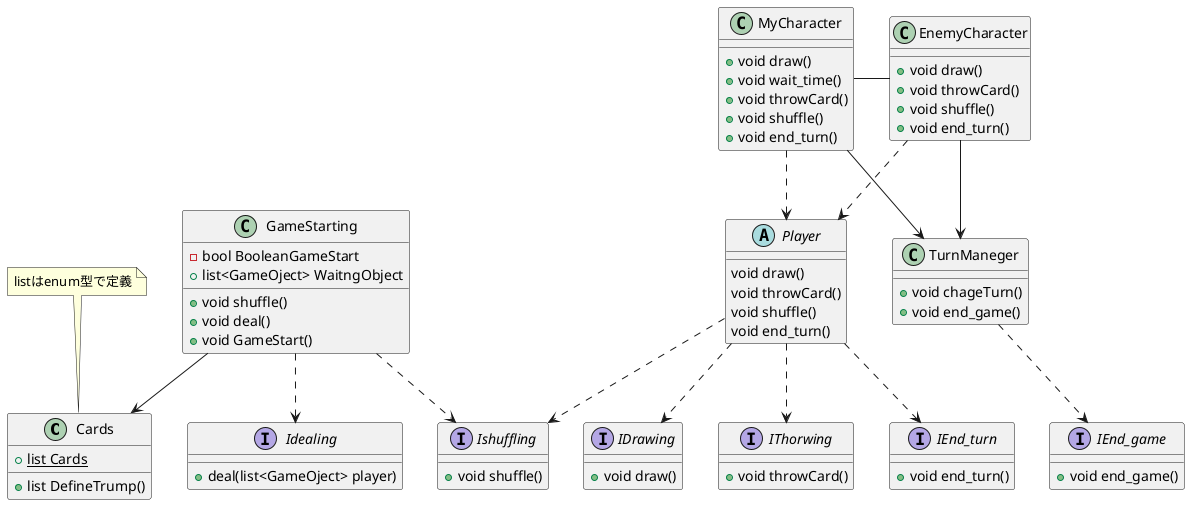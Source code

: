 @startuml CardGame

class Cards{
  +{static} list Cards
  +list DefineTrump()
}
note top of Cards
  listはenum型で定義
end note
class GameStarting{
  -bool BooleanGameStart
  +list<GameOject> WaitngObject
  +void shuffle()
  +void deal()
  +void GameStart()
}
interface Ishuffling{
  +void shuffle()
}
interface Idealing{
  +deal(list<GameOject> player)
}
abstract class Player{
  void draw()
  void throwCard()
  void shuffle()
  void end_turn()
}
class MyCharacter{
  +void draw()
  +void wait_time()
  +void throwCard()
  +void shuffle()
  +void end_turn()
}
class EnemyCharacter{
  +void draw()
  +void throwCard()
  +void shuffle()
  +void end_turn()
}
class TurnManeger{
  +void chageTurn()
  +void end_game()
}
interface IDrawing{
  +void draw()
}
interface IThorwing{
  +void throwCard()
}
interface IEnd_game{
  +void end_game()
}
interface IEnd_turn{
  +void end_turn()
}
GameStarting..>Ishuffling
GameStarting..>Idealing
MyCharacter..>Player
EnemyCharacter..>Player
TurnManeger..>IEnd_game
Player..>IDrawing
Player..>IThorwing
Player..>IEnd_turn
Player..>Ishuffling
MyCharacter-EnemyCharacter
MyCharacter-->TurnManeger
EnemyCharacter-->TurnManeger
GameStarting-->Cards
@enduml